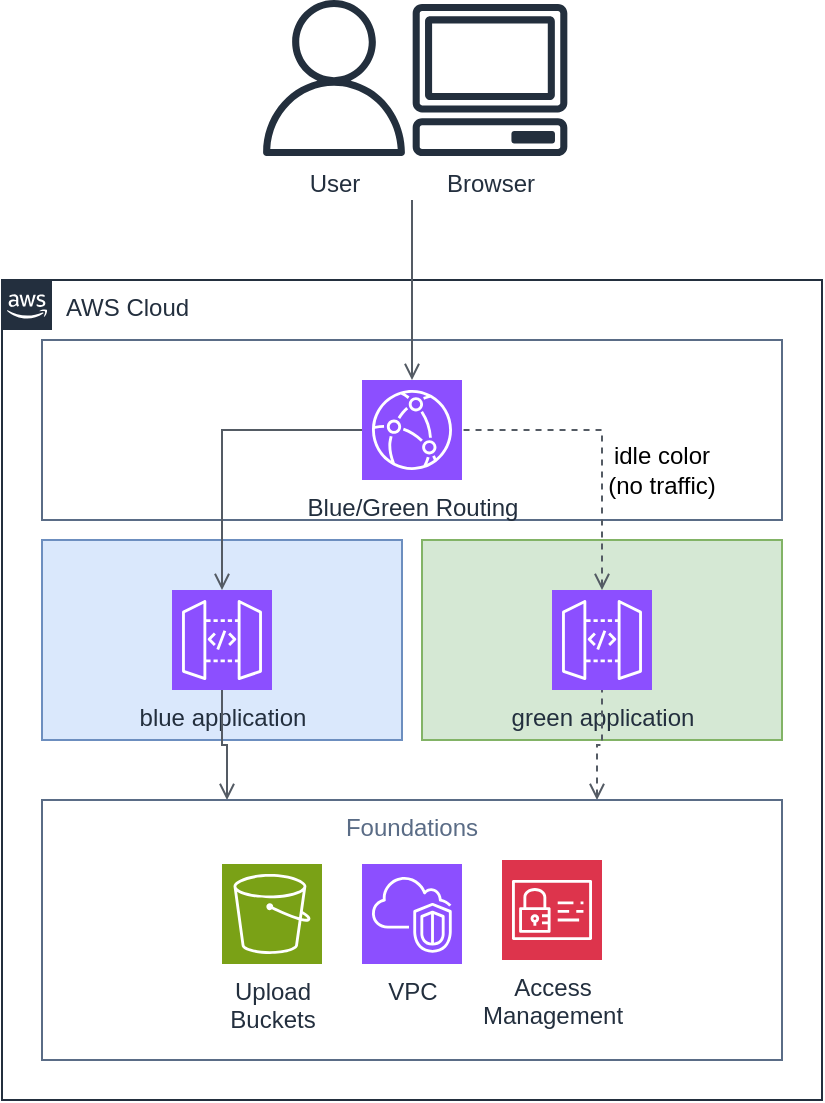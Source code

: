 <mxfile version="22.1.0" type="device">
  <diagram name="Page-1" id="s_jBtC45NuQfKOw1juAa">
    <mxGraphModel dx="794" dy="517" grid="1" gridSize="10" guides="1" tooltips="1" connect="1" arrows="1" fold="1" page="1" pageScale="1" pageWidth="827" pageHeight="1169" math="0" shadow="0">
      <root>
        <mxCell id="0" />
        <mxCell id="1" parent="0" />
        <mxCell id="A2wEe01pPnoJ4YUpfsXG-1" value="User" style="sketch=0;outlineConnect=0;fontColor=#232F3E;gradientColor=none;fillColor=#232F3D;strokeColor=none;dashed=0;verticalLabelPosition=bottom;verticalAlign=top;align=center;html=1;fontSize=12;fontStyle=0;aspect=fixed;pointerEvents=1;shape=mxgraph.aws4.user;" vertex="1" parent="1">
          <mxGeometry x="227" y="80" width="78" height="78" as="geometry" />
        </mxCell>
        <mxCell id="A2wEe01pPnoJ4YUpfsXG-2" value="Browser" style="sketch=0;outlineConnect=0;fontColor=#232F3E;gradientColor=none;fillColor=#232F3D;strokeColor=none;dashed=0;verticalLabelPosition=bottom;verticalAlign=top;align=center;html=1;fontSize=12;fontStyle=0;aspect=fixed;pointerEvents=1;shape=mxgraph.aws4.client;" vertex="1" parent="1">
          <mxGeometry x="305" y="82" width="78" height="76" as="geometry" />
        </mxCell>
        <mxCell id="A2wEe01pPnoJ4YUpfsXG-3" value="AWS Cloud" style="points=[[0,0],[0.25,0],[0.5,0],[0.75,0],[1,0],[1,0.25],[1,0.5],[1,0.75],[1,1],[0.75,1],[0.5,1],[0.25,1],[0,1],[0,0.75],[0,0.5],[0,0.25]];outlineConnect=0;gradientColor=none;html=1;whiteSpace=wrap;fontSize=12;fontStyle=0;container=1;pointerEvents=0;collapsible=0;recursiveResize=0;shape=mxgraph.aws4.group;grIcon=mxgraph.aws4.group_aws_cloud_alt;strokeColor=#232F3E;fillColor=none;verticalAlign=top;align=left;spacingLeft=30;fontColor=#232F3E;dashed=0;" vertex="1" parent="1">
          <mxGeometry x="100" y="220" width="410" height="410" as="geometry" />
        </mxCell>
        <mxCell id="A2wEe01pPnoJ4YUpfsXG-5" value="" style="fillColor=#dae8fc;strokeColor=#6c8ebf;verticalAlign=top;fontStyle=0;whiteSpace=wrap;html=1;" vertex="1" parent="A2wEe01pPnoJ4YUpfsXG-3">
          <mxGeometry x="20" y="130" width="180" height="100" as="geometry" />
        </mxCell>
        <mxCell id="A2wEe01pPnoJ4YUpfsXG-6" value="" style="fillColor=#d5e8d4;strokeColor=#82b366;verticalAlign=top;fontStyle=0;whiteSpace=wrap;html=1;" vertex="1" parent="A2wEe01pPnoJ4YUpfsXG-3">
          <mxGeometry x="210" y="130" width="180" height="100" as="geometry" />
        </mxCell>
        <mxCell id="A2wEe01pPnoJ4YUpfsXG-7" value="" style="fillColor=none;strokeColor=#5A6C86;verticalAlign=top;fontStyle=0;fontColor=#5A6C86;whiteSpace=wrap;html=1;" vertex="1" parent="A2wEe01pPnoJ4YUpfsXG-3">
          <mxGeometry x="20" y="30" width="370" height="90" as="geometry" />
        </mxCell>
        <mxCell id="A2wEe01pPnoJ4YUpfsXG-10" value="blue application" style="sketch=0;points=[[0,0,0],[0.25,0,0],[0.5,0,0],[0.75,0,0],[1,0,0],[0,1,0],[0.25,1,0],[0.5,1,0],[0.75,1,0],[1,1,0],[0,0.25,0],[0,0.5,0],[0,0.75,0],[1,0.25,0],[1,0.5,0],[1,0.75,0]];outlineConnect=0;fontColor=#232F3E;fillColor=#8C4FFF;strokeColor=#ffffff;dashed=0;verticalLabelPosition=bottom;verticalAlign=top;align=center;html=1;fontSize=12;fontStyle=0;aspect=fixed;shape=mxgraph.aws4.resourceIcon;resIcon=mxgraph.aws4.api_gateway;" vertex="1" parent="A2wEe01pPnoJ4YUpfsXG-3">
          <mxGeometry x="85" y="155" width="50" height="50" as="geometry" />
        </mxCell>
        <mxCell id="A2wEe01pPnoJ4YUpfsXG-11" value="green application" style="sketch=0;points=[[0,0,0],[0.25,0,0],[0.5,0,0],[0.75,0,0],[1,0,0],[0,1,0],[0.25,1,0],[0.5,1,0],[0.75,1,0],[1,1,0],[0,0.25,0],[0,0.5,0],[0,0.75,0],[1,0.25,0],[1,0.5,0],[1,0.75,0]];outlineConnect=0;fontColor=#232F3E;fillColor=#8C4FFF;strokeColor=#ffffff;dashed=0;verticalLabelPosition=bottom;verticalAlign=top;align=center;html=1;fontSize=12;fontStyle=0;aspect=fixed;shape=mxgraph.aws4.resourceIcon;resIcon=mxgraph.aws4.api_gateway;" vertex="1" parent="A2wEe01pPnoJ4YUpfsXG-3">
          <mxGeometry x="275" y="155" width="50" height="50" as="geometry" />
        </mxCell>
        <mxCell id="A2wEe01pPnoJ4YUpfsXG-12" value="Blue/Green Routing" style="sketch=0;points=[[0,0,0],[0.25,0,0],[0.5,0,0],[0.75,0,0],[1,0,0],[0,1,0],[0.25,1,0],[0.5,1,0],[0.75,1,0],[1,1,0],[0,0.25,0],[0,0.5,0],[0,0.75,0],[1,0.25,0],[1,0.5,0],[1,0.75,0]];outlineConnect=0;fontColor=#232F3E;fillColor=#8C4FFF;strokeColor=#ffffff;dashed=0;verticalLabelPosition=bottom;verticalAlign=top;align=center;html=1;fontSize=12;fontStyle=0;aspect=fixed;shape=mxgraph.aws4.resourceIcon;resIcon=mxgraph.aws4.cloudfront;" vertex="1" parent="A2wEe01pPnoJ4YUpfsXG-3">
          <mxGeometry x="180" y="50" width="50" height="50" as="geometry" />
        </mxCell>
        <mxCell id="A2wEe01pPnoJ4YUpfsXG-21" value="" style="edgeStyle=orthogonalEdgeStyle;html=1;endArrow=none;elbow=vertical;startArrow=open;startFill=0;strokeColor=#545B64;rounded=0;exitX=0.5;exitY=0;exitDx=0;exitDy=0;exitPerimeter=0;entryX=0;entryY=0.5;entryDx=0;entryDy=0;entryPerimeter=0;" edge="1" parent="A2wEe01pPnoJ4YUpfsXG-3" source="A2wEe01pPnoJ4YUpfsXG-10" target="A2wEe01pPnoJ4YUpfsXG-12">
          <mxGeometry width="100" relative="1" as="geometry">
            <mxPoint x="215" y="60" as="sourcePoint" />
            <mxPoint x="215" y="-30" as="targetPoint" />
          </mxGeometry>
        </mxCell>
        <mxCell id="A2wEe01pPnoJ4YUpfsXG-22" value="" style="edgeStyle=orthogonalEdgeStyle;html=1;endArrow=none;elbow=vertical;startArrow=open;startFill=0;strokeColor=#545B64;rounded=0;exitX=0.5;exitY=0;exitDx=0;exitDy=0;exitPerimeter=0;entryX=1;entryY=0.5;entryDx=0;entryDy=0;entryPerimeter=0;dashed=1;" edge="1" parent="A2wEe01pPnoJ4YUpfsXG-3" source="A2wEe01pPnoJ4YUpfsXG-11" target="A2wEe01pPnoJ4YUpfsXG-12">
          <mxGeometry width="100" relative="1" as="geometry">
            <mxPoint x="225" y="70" as="sourcePoint" />
            <mxPoint x="225" y="-20" as="targetPoint" />
          </mxGeometry>
        </mxCell>
        <mxCell id="A2wEe01pPnoJ4YUpfsXG-23" value="idle color&lt;br&gt;(no traffic)" style="text;html=1;strokeColor=none;fillColor=none;align=center;verticalAlign=middle;whiteSpace=wrap;rounded=0;" vertex="1" parent="A2wEe01pPnoJ4YUpfsXG-3">
          <mxGeometry x="300" y="80" width="60" height="30" as="geometry" />
        </mxCell>
        <mxCell id="A2wEe01pPnoJ4YUpfsXG-24" value="" style="edgeStyle=orthogonalEdgeStyle;html=1;endArrow=none;elbow=vertical;startArrow=open;startFill=0;strokeColor=#545B64;rounded=0;exitX=0.25;exitY=0;exitDx=0;exitDy=0;entryX=0.5;entryY=1;entryDx=0;entryDy=0;entryPerimeter=0;" edge="1" parent="A2wEe01pPnoJ4YUpfsXG-3" source="A2wEe01pPnoJ4YUpfsXG-4" target="A2wEe01pPnoJ4YUpfsXG-10">
          <mxGeometry width="100" relative="1" as="geometry">
            <mxPoint x="215" y="60" as="sourcePoint" />
            <mxPoint x="215" y="-30" as="targetPoint" />
          </mxGeometry>
        </mxCell>
        <mxCell id="A2wEe01pPnoJ4YUpfsXG-25" value="" style="edgeStyle=orthogonalEdgeStyle;html=1;endArrow=none;elbow=vertical;startArrow=open;startFill=0;strokeColor=#545B64;rounded=0;exitX=0.75;exitY=0;exitDx=0;exitDy=0;entryX=0.5;entryY=1;entryDx=0;entryDy=0;entryPerimeter=0;dashed=1;" edge="1" parent="A2wEe01pPnoJ4YUpfsXG-3" source="A2wEe01pPnoJ4YUpfsXG-4" target="A2wEe01pPnoJ4YUpfsXG-11">
          <mxGeometry width="100" relative="1" as="geometry">
            <mxPoint x="310" y="165" as="sourcePoint" />
            <mxPoint x="240" y="85" as="targetPoint" />
          </mxGeometry>
        </mxCell>
        <mxCell id="A2wEe01pPnoJ4YUpfsXG-4" value="Foundations" style="fillColor=none;strokeColor=#5A6C86;verticalAlign=top;fontStyle=0;fontColor=#5A6C86;whiteSpace=wrap;html=1;" vertex="1" parent="A2wEe01pPnoJ4YUpfsXG-3">
          <mxGeometry x="20" y="260" width="370" height="130" as="geometry" />
        </mxCell>
        <mxCell id="A2wEe01pPnoJ4YUpfsXG-13" value="Upload &lt;br&gt;Buckets" style="sketch=0;points=[[0,0,0],[0.25,0,0],[0.5,0,0],[0.75,0,0],[1,0,0],[0,1,0],[0.25,1,0],[0.5,1,0],[0.75,1,0],[1,1,0],[0,0.25,0],[0,0.5,0],[0,0.75,0],[1,0.25,0],[1,0.5,0],[1,0.75,0]];outlineConnect=0;fontColor=#232F3E;fillColor=#7AA116;strokeColor=#ffffff;dashed=0;verticalLabelPosition=bottom;verticalAlign=top;align=center;html=1;fontSize=12;fontStyle=0;aspect=fixed;shape=mxgraph.aws4.resourceIcon;resIcon=mxgraph.aws4.s3;" vertex="1" parent="A2wEe01pPnoJ4YUpfsXG-3">
          <mxGeometry x="110" y="292" width="50" height="50" as="geometry" />
        </mxCell>
        <mxCell id="A2wEe01pPnoJ4YUpfsXG-14" value="VPC" style="sketch=0;points=[[0,0,0],[0.25,0,0],[0.5,0,0],[0.75,0,0],[1,0,0],[0,1,0],[0.25,1,0],[0.5,1,0],[0.75,1,0],[1,1,0],[0,0.25,0],[0,0.5,0],[0,0.75,0],[1,0.25,0],[1,0.5,0],[1,0.75,0]];outlineConnect=0;fontColor=#232F3E;fillColor=#8C4FFF;strokeColor=#ffffff;dashed=0;verticalLabelPosition=bottom;verticalAlign=top;align=center;html=1;fontSize=12;fontStyle=0;aspect=fixed;shape=mxgraph.aws4.resourceIcon;resIcon=mxgraph.aws4.vpc;" vertex="1" parent="A2wEe01pPnoJ4YUpfsXG-3">
          <mxGeometry x="180" y="292" width="50" height="50" as="geometry" />
        </mxCell>
        <mxCell id="A2wEe01pPnoJ4YUpfsXG-15" value="Access&lt;br&gt;Management" style="sketch=0;points=[[0,0,0],[0.25,0,0],[0.5,0,0],[0.75,0,0],[1,0,0],[0,1,0],[0.25,1,0],[0.5,1,0],[0.75,1,0],[1,1,0],[0,0.25,0],[0,0.5,0],[0,0.75,0],[1,0.25,0],[1,0.5,0],[1,0.75,0]];outlineConnect=0;fontColor=#232F3E;fillColor=#DD344C;strokeColor=#ffffff;dashed=0;verticalLabelPosition=bottom;verticalAlign=top;align=center;html=1;fontSize=12;fontStyle=0;aspect=fixed;shape=mxgraph.aws4.resourceIcon;resIcon=mxgraph.aws4.identity_and_access_management;" vertex="1" parent="A2wEe01pPnoJ4YUpfsXG-3">
          <mxGeometry x="250" y="290" width="50" height="50" as="geometry" />
        </mxCell>
        <mxCell id="A2wEe01pPnoJ4YUpfsXG-20" value="" style="edgeStyle=orthogonalEdgeStyle;html=1;endArrow=none;elbow=vertical;startArrow=open;startFill=0;strokeColor=#545B64;rounded=0;exitX=0.5;exitY=0;exitDx=0;exitDy=0;exitPerimeter=0;" edge="1" parent="1" source="A2wEe01pPnoJ4YUpfsXG-12">
          <mxGeometry width="100" relative="1" as="geometry">
            <mxPoint x="110" y="140" as="sourcePoint" />
            <mxPoint x="305" y="180" as="targetPoint" />
          </mxGeometry>
        </mxCell>
      </root>
    </mxGraphModel>
  </diagram>
</mxfile>

